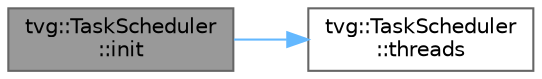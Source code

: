 digraph "tvg::TaskScheduler::init"
{
 // LATEX_PDF_SIZE
  bgcolor="transparent";
  edge [fontname=Helvetica,fontsize=10,labelfontname=Helvetica,labelfontsize=10];
  node [fontname=Helvetica,fontsize=10,shape=box,height=0.2,width=0.4];
  rankdir="LR";
  Node1 [id="Node000001",label="tvg::TaskScheduler\l::init",height=0.2,width=0.4,color="gray40", fillcolor="grey60", style="filled", fontcolor="black",tooltip=" "];
  Node1 -> Node2 [id="edge1_Node000001_Node000002",color="steelblue1",style="solid",tooltip=" "];
  Node2 [id="Node000002",label="tvg::TaskScheduler\l::threads",height=0.2,width=0.4,color="grey40", fillcolor="white", style="filled",URL="$structtvg_1_1_task_scheduler.html#a5951232b66a50c4aed0712e9e9c63fa8",tooltip=" "];
}
